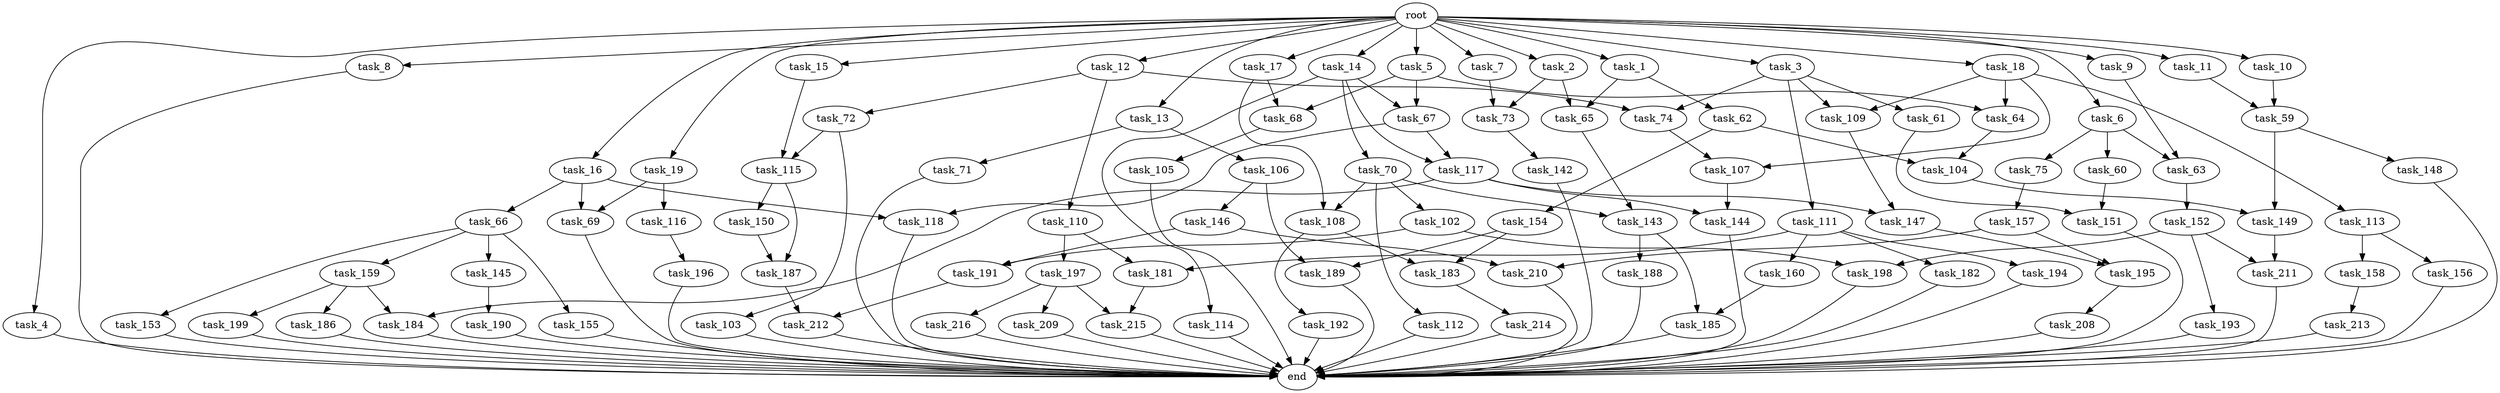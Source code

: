 digraph G {
  root [size="0.000000"];
  task_1 [size="2.048000"];
  task_2 [size="2.048000"];
  task_3 [size="2.048000"];
  task_4 [size="2.048000"];
  task_5 [size="2.048000"];
  task_6 [size="2.048000"];
  task_7 [size="2.048000"];
  task_8 [size="2.048000"];
  task_9 [size="2.048000"];
  task_10 [size="2.048000"];
  task_11 [size="2.048000"];
  task_12 [size="2.048000"];
  task_13 [size="2.048000"];
  task_14 [size="2.048000"];
  task_15 [size="2.048000"];
  task_16 [size="2.048000"];
  task_17 [size="2.048000"];
  task_18 [size="2.048000"];
  task_19 [size="2.048000"];
  task_59 [size="1941325217.792000"];
  task_60 [size="68719476.736000"];
  task_61 [size="154618822.656000"];
  task_62 [size="1099511627.776000"];
  task_63 [size="1786706395.136000"];
  task_64 [size="1992864825.344000"];
  task_65 [size="1374389534.720000"];
  task_66 [size="1717986918.400000"];
  task_67 [size="2336462209.024000"];
  task_68 [size="3109556322.304000"];
  task_69 [size="2559800508.416000"];
  task_70 [size="618475290.624000"];
  task_71 [size="618475290.624000"];
  task_72 [size="429496729.600000"];
  task_73 [size="429496729.600000"];
  task_74 [size="584115552.256000"];
  task_75 [size="68719476.736000"];
  task_102 [size="1391569403.904000"];
  task_103 [size="1717986918.400000"];
  task_104 [size="1529008357.376000"];
  task_105 [size="618475290.624000"];
  task_106 [size="618475290.624000"];
  task_107 [size="1992864825.344000"];
  task_108 [size="2783138807.808000"];
  task_109 [size="429496729.600000"];
  task_110 [size="429496729.600000"];
  task_111 [size="154618822.656000"];
  task_112 [size="1391569403.904000"];
  task_113 [size="274877906.944000"];
  task_114 [size="618475290.624000"];
  task_115 [size="3435973836.800000"];
  task_116 [size="841813590.016000"];
  task_117 [size="2010044694.528000"];
  task_118 [size="3109556322.304000"];
  task_142 [size="68719476.736000"];
  task_143 [size="3109556322.304000"];
  task_144 [size="2147483648.000000"];
  task_145 [size="1099511627.776000"];
  task_146 [size="429496729.600000"];
  task_147 [size="1821066133.504000"];
  task_148 [size="618475290.624000"];
  task_149 [size="1047972020.224000"];
  task_150 [size="274877906.944000"];
  task_151 [size="1529008357.376000"];
  task_152 [size="154618822.656000"];
  task_153 [size="1099511627.776000"];
  task_154 [size="1099511627.776000"];
  task_155 [size="1099511627.776000"];
  task_156 [size="68719476.736000"];
  task_157 [size="1717986918.400000"];
  task_158 [size="68719476.736000"];
  task_159 [size="1099511627.776000"];
  task_160 [size="1717986918.400000"];
  task_181 [size="2559800508.416000"];
  task_182 [size="1717986918.400000"];
  task_183 [size="3435973836.800000"];
  task_184 [size="858993459.200000"];
  task_185 [size="584115552.256000"];
  task_186 [size="429496729.600000"];
  task_187 [size="1116691496.960000"];
  task_188 [size="154618822.656000"];
  task_189 [size="2147483648.000000"];
  task_190 [size="274877906.944000"];
  task_191 [size="223338299.392000"];
  task_192 [size="1717986918.400000"];
  task_193 [size="1717986918.400000"];
  task_194 [size="1717986918.400000"];
  task_195 [size="1872605741.056000"];
  task_196 [size="1717986918.400000"];
  task_197 [size="841813590.016000"];
  task_198 [size="1786706395.136000"];
  task_199 [size="429496729.600000"];
  task_208 [size="618475290.624000"];
  task_209 [size="841813590.016000"];
  task_210 [size="309237645.312000"];
  task_211 [size="3435973836.800000"];
  task_212 [size="1546188226.560000"];
  task_213 [size="841813590.016000"];
  task_214 [size="1099511627.776000"];
  task_215 [size="2559800508.416000"];
  task_216 [size="841813590.016000"];
  end [size="0.000000"];

  root -> task_1 [size="1.000000"];
  root -> task_2 [size="1.000000"];
  root -> task_3 [size="1.000000"];
  root -> task_4 [size="1.000000"];
  root -> task_5 [size="1.000000"];
  root -> task_6 [size="1.000000"];
  root -> task_7 [size="1.000000"];
  root -> task_8 [size="1.000000"];
  root -> task_9 [size="1.000000"];
  root -> task_10 [size="1.000000"];
  root -> task_11 [size="1.000000"];
  root -> task_12 [size="1.000000"];
  root -> task_13 [size="1.000000"];
  root -> task_14 [size="1.000000"];
  root -> task_15 [size="1.000000"];
  root -> task_16 [size="1.000000"];
  root -> task_17 [size="1.000000"];
  root -> task_18 [size="1.000000"];
  root -> task_19 [size="1.000000"];
  task_1 -> task_62 [size="536870912.000000"];
  task_1 -> task_65 [size="536870912.000000"];
  task_2 -> task_65 [size="134217728.000000"];
  task_2 -> task_73 [size="134217728.000000"];
  task_3 -> task_61 [size="75497472.000000"];
  task_3 -> task_74 [size="75497472.000000"];
  task_3 -> task_109 [size="75497472.000000"];
  task_3 -> task_111 [size="75497472.000000"];
  task_4 -> end [size="1.000000"];
  task_5 -> task_64 [size="838860800.000000"];
  task_5 -> task_67 [size="838860800.000000"];
  task_5 -> task_68 [size="838860800.000000"];
  task_6 -> task_60 [size="33554432.000000"];
  task_6 -> task_63 [size="33554432.000000"];
  task_6 -> task_75 [size="33554432.000000"];
  task_7 -> task_73 [size="75497472.000000"];
  task_8 -> end [size="1.000000"];
  task_9 -> task_63 [size="838860800.000000"];
  task_10 -> task_59 [size="411041792.000000"];
  task_11 -> task_59 [size="536870912.000000"];
  task_12 -> task_72 [size="209715200.000000"];
  task_12 -> task_74 [size="209715200.000000"];
  task_12 -> task_110 [size="209715200.000000"];
  task_13 -> task_71 [size="301989888.000000"];
  task_13 -> task_106 [size="301989888.000000"];
  task_14 -> task_67 [size="301989888.000000"];
  task_14 -> task_70 [size="301989888.000000"];
  task_14 -> task_114 [size="301989888.000000"];
  task_14 -> task_117 [size="301989888.000000"];
  task_15 -> task_115 [size="838860800.000000"];
  task_16 -> task_66 [size="838860800.000000"];
  task_16 -> task_69 [size="838860800.000000"];
  task_16 -> task_118 [size="838860800.000000"];
  task_17 -> task_68 [size="679477248.000000"];
  task_17 -> task_108 [size="679477248.000000"];
  task_18 -> task_64 [size="134217728.000000"];
  task_18 -> task_107 [size="134217728.000000"];
  task_18 -> task_109 [size="134217728.000000"];
  task_18 -> task_113 [size="134217728.000000"];
  task_19 -> task_69 [size="411041792.000000"];
  task_19 -> task_116 [size="411041792.000000"];
  task_59 -> task_148 [size="301989888.000000"];
  task_59 -> task_149 [size="301989888.000000"];
  task_60 -> task_151 [size="209715200.000000"];
  task_61 -> task_151 [size="536870912.000000"];
  task_62 -> task_104 [size="536870912.000000"];
  task_62 -> task_154 [size="536870912.000000"];
  task_63 -> task_152 [size="75497472.000000"];
  task_64 -> task_104 [size="209715200.000000"];
  task_65 -> task_143 [size="838860800.000000"];
  task_66 -> task_145 [size="536870912.000000"];
  task_66 -> task_153 [size="536870912.000000"];
  task_66 -> task_155 [size="536870912.000000"];
  task_66 -> task_159 [size="536870912.000000"];
  task_67 -> task_117 [size="679477248.000000"];
  task_67 -> task_118 [size="679477248.000000"];
  task_68 -> task_105 [size="301989888.000000"];
  task_69 -> end [size="1.000000"];
  task_70 -> task_102 [size="679477248.000000"];
  task_70 -> task_108 [size="679477248.000000"];
  task_70 -> task_112 [size="679477248.000000"];
  task_70 -> task_143 [size="679477248.000000"];
  task_71 -> end [size="1.000000"];
  task_72 -> task_103 [size="838860800.000000"];
  task_72 -> task_115 [size="838860800.000000"];
  task_73 -> task_142 [size="33554432.000000"];
  task_74 -> task_107 [size="838860800.000000"];
  task_75 -> task_157 [size="838860800.000000"];
  task_102 -> task_191 [size="33554432.000000"];
  task_102 -> task_198 [size="33554432.000000"];
  task_103 -> end [size="1.000000"];
  task_104 -> task_149 [size="209715200.000000"];
  task_105 -> end [size="1.000000"];
  task_106 -> task_146 [size="209715200.000000"];
  task_106 -> task_189 [size="209715200.000000"];
  task_107 -> task_144 [size="838860800.000000"];
  task_108 -> task_183 [size="838860800.000000"];
  task_108 -> task_192 [size="838860800.000000"];
  task_109 -> task_147 [size="679477248.000000"];
  task_110 -> task_181 [size="411041792.000000"];
  task_110 -> task_197 [size="411041792.000000"];
  task_111 -> task_160 [size="838860800.000000"];
  task_111 -> task_181 [size="838860800.000000"];
  task_111 -> task_182 [size="838860800.000000"];
  task_111 -> task_194 [size="838860800.000000"];
  task_112 -> end [size="1.000000"];
  task_113 -> task_156 [size="33554432.000000"];
  task_113 -> task_158 [size="33554432.000000"];
  task_114 -> end [size="1.000000"];
  task_115 -> task_150 [size="134217728.000000"];
  task_115 -> task_187 [size="134217728.000000"];
  task_116 -> task_196 [size="838860800.000000"];
  task_117 -> task_144 [size="209715200.000000"];
  task_117 -> task_147 [size="209715200.000000"];
  task_117 -> task_184 [size="209715200.000000"];
  task_118 -> end [size="1.000000"];
  task_142 -> end [size="1.000000"];
  task_143 -> task_185 [size="75497472.000000"];
  task_143 -> task_188 [size="75497472.000000"];
  task_144 -> end [size="1.000000"];
  task_145 -> task_190 [size="134217728.000000"];
  task_146 -> task_191 [size="75497472.000000"];
  task_146 -> task_210 [size="75497472.000000"];
  task_147 -> task_195 [size="838860800.000000"];
  task_148 -> end [size="1.000000"];
  task_149 -> task_211 [size="838860800.000000"];
  task_150 -> task_187 [size="411041792.000000"];
  task_151 -> end [size="1.000000"];
  task_152 -> task_193 [size="838860800.000000"];
  task_152 -> task_198 [size="838860800.000000"];
  task_152 -> task_211 [size="838860800.000000"];
  task_153 -> end [size="1.000000"];
  task_154 -> task_183 [size="838860800.000000"];
  task_154 -> task_189 [size="838860800.000000"];
  task_155 -> end [size="1.000000"];
  task_156 -> end [size="1.000000"];
  task_157 -> task_195 [size="75497472.000000"];
  task_157 -> task_210 [size="75497472.000000"];
  task_158 -> task_213 [size="411041792.000000"];
  task_159 -> task_184 [size="209715200.000000"];
  task_159 -> task_186 [size="209715200.000000"];
  task_159 -> task_199 [size="209715200.000000"];
  task_160 -> task_185 [size="209715200.000000"];
  task_181 -> task_215 [size="838860800.000000"];
  task_182 -> end [size="1.000000"];
  task_183 -> task_214 [size="536870912.000000"];
  task_184 -> end [size="1.000000"];
  task_185 -> end [size="1.000000"];
  task_186 -> end [size="1.000000"];
  task_187 -> task_212 [size="679477248.000000"];
  task_188 -> end [size="1.000000"];
  task_189 -> end [size="1.000000"];
  task_190 -> end [size="1.000000"];
  task_191 -> task_212 [size="75497472.000000"];
  task_192 -> end [size="1.000000"];
  task_193 -> end [size="1.000000"];
  task_194 -> end [size="1.000000"];
  task_195 -> task_208 [size="301989888.000000"];
  task_196 -> end [size="1.000000"];
  task_197 -> task_209 [size="411041792.000000"];
  task_197 -> task_215 [size="411041792.000000"];
  task_197 -> task_216 [size="411041792.000000"];
  task_198 -> end [size="1.000000"];
  task_199 -> end [size="1.000000"];
  task_208 -> end [size="1.000000"];
  task_209 -> end [size="1.000000"];
  task_210 -> end [size="1.000000"];
  task_211 -> end [size="1.000000"];
  task_212 -> end [size="1.000000"];
  task_213 -> end [size="1.000000"];
  task_214 -> end [size="1.000000"];
  task_215 -> end [size="1.000000"];
  task_216 -> end [size="1.000000"];
}
